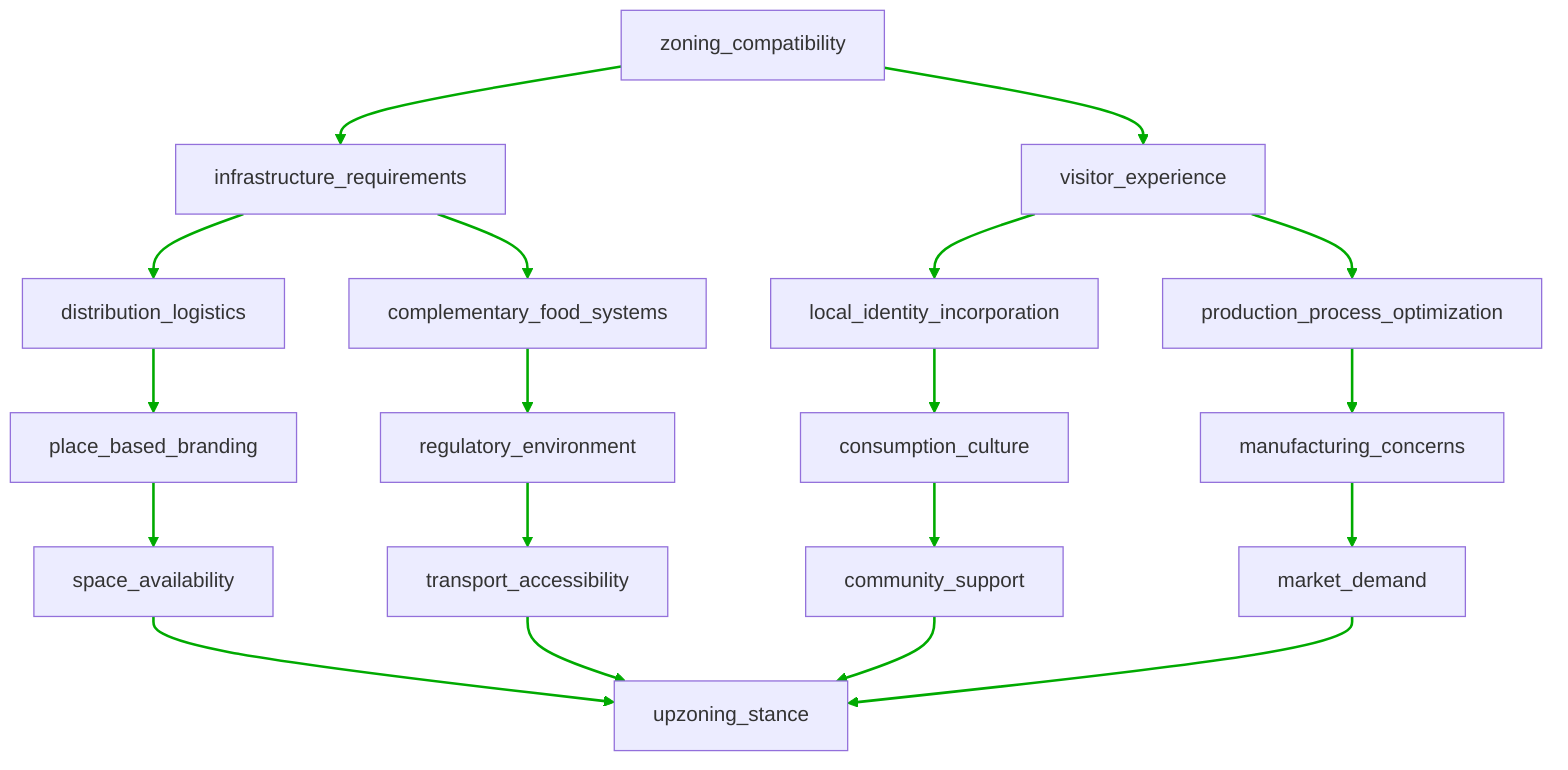 flowchart TD
n1[zoning_compatibility]
n2[infrastructure_requirements]
n3[visitor_experience]
n4[distribution_logistics]
n5[complementary_food_systems]
n6[local_identity_incorporation]
n7[production_process_optimization]
n8[place_based_branding]
n9[regulatory_environment]
n10[consumption_culture]
n11[manufacturing_concerns]
n12[space_availability]
n13[transport_accessibility]
n14[community_support]
n15[market_demand]
n16[upzoning_stance]
n1 --> n2
n1 --> n3
n2 --> n4
n2 --> n5
n3 --> n6
n3 --> n7
n4 --> n8
n5 --> n9
n6 --> n10
n7 --> n11
n8 --> n12
n9 --> n13
n10 --> n14
n11 --> n15
n12 --> n16
n13 --> n16
n14 --> n16
n15 --> n16
linkStyle 0 stroke:#00AA00,stroke-width:2px
linkStyle 1 stroke:#00AA00,stroke-width:2px
linkStyle 2 stroke:#00AA00,stroke-width:2px
linkStyle 3 stroke:#00AA00,stroke-width:2px
linkStyle 4 stroke:#00AA00,stroke-width:2px
linkStyle 5 stroke:#00AA00,stroke-width:2px
linkStyle 6 stroke:#00AA00,stroke-width:2px
linkStyle 7 stroke:#00AA00,stroke-width:2px
linkStyle 8 stroke:#00AA00,stroke-width:2px
linkStyle 9 stroke:#00AA00,stroke-width:2px
linkStyle 10 stroke:#00AA00,stroke-width:2px
linkStyle 11 stroke:#00AA00,stroke-width:2px
linkStyle 12 stroke:#00AA00,stroke-width:2px
linkStyle 13 stroke:#00AA00,stroke-width:2px
linkStyle 14 stroke:#00AA00,stroke-width:2px
linkStyle 15 stroke:#00AA00,stroke-width:2px
linkStyle 16 stroke:#00AA00,stroke-width:2px
linkStyle 17 stroke:#00AA00,stroke-width:2px